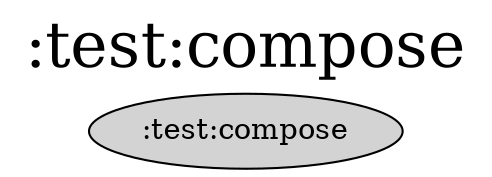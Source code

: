 digraph {
edge ["dir"="forward"]
graph ["dpi"="100","label"=":test:compose","labelloc"="t","fontsize"="30","ranksep"="1.5","rankdir"="TB"]
node ["style"="filled"]
{
edge ["dir"="none"]
graph ["rank"="same"]
":test:compose"
}
}
